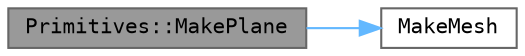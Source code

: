 digraph "Primitives::MakePlane"
{
 // LATEX_PDF_SIZE
  bgcolor="transparent";
  edge [fontname=Terminal,fontsize=10,labelfontname=Helvetica,labelfontsize=10];
  node [fontname=Terminal,fontsize=10,shape=box,height=0.2,width=0.4];
  rankdir="LR";
  Node1 [label="Primitives::MakePlane",height=0.2,width=0.4,color="gray40", fillcolor="grey60", style="filled", fontcolor="black",tooltip=" "];
  Node1 -> Node2 [color="steelblue1",style="solid"];
  Node2 [label="MakeMesh",height=0.2,width=0.4,color="grey40", fillcolor="white", style="filled",URL="$_renderer_8cpp.html#a8ef764af2191aa3698be69712f6adfc0",tooltip="Builds a mesh"];
}
